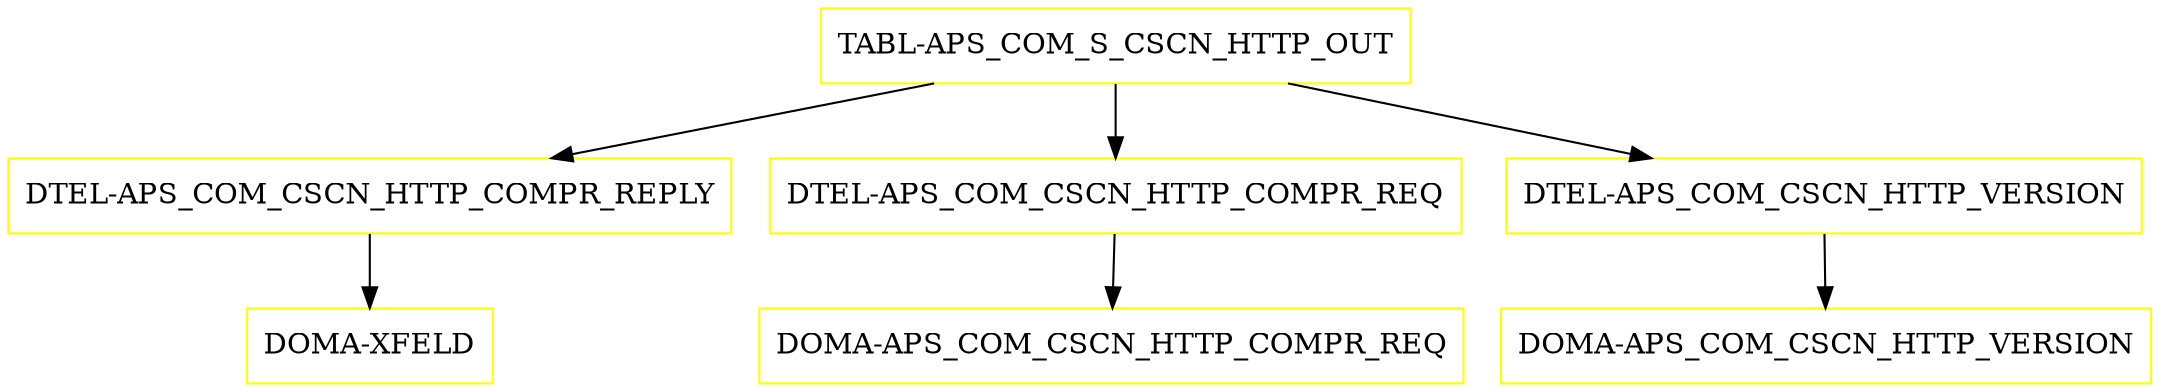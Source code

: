 digraph G {
  "TABL-APS_COM_S_CSCN_HTTP_OUT" [shape=box,color=yellow];
  "DTEL-APS_COM_CSCN_HTTP_COMPR_REPLY" [shape=box,color=yellow,URL="./DTEL_APS_COM_CSCN_HTTP_COMPR_REPLY.html"];
  "DOMA-XFELD" [shape=box,color=yellow,URL="./DOMA_XFELD.html"];
  "DTEL-APS_COM_CSCN_HTTP_COMPR_REQ" [shape=box,color=yellow,URL="./DTEL_APS_COM_CSCN_HTTP_COMPR_REQ.html"];
  "DOMA-APS_COM_CSCN_HTTP_COMPR_REQ" [shape=box,color=yellow,URL="./DOMA_APS_COM_CSCN_HTTP_COMPR_REQ.html"];
  "DTEL-APS_COM_CSCN_HTTP_VERSION" [shape=box,color=yellow,URL="./DTEL_APS_COM_CSCN_HTTP_VERSION.html"];
  "DOMA-APS_COM_CSCN_HTTP_VERSION" [shape=box,color=yellow,URL="./DOMA_APS_COM_CSCN_HTTP_VERSION.html"];
  "TABL-APS_COM_S_CSCN_HTTP_OUT" -> "DTEL-APS_COM_CSCN_HTTP_VERSION";
  "TABL-APS_COM_S_CSCN_HTTP_OUT" -> "DTEL-APS_COM_CSCN_HTTP_COMPR_REQ";
  "TABL-APS_COM_S_CSCN_HTTP_OUT" -> "DTEL-APS_COM_CSCN_HTTP_COMPR_REPLY";
  "DTEL-APS_COM_CSCN_HTTP_COMPR_REPLY" -> "DOMA-XFELD";
  "DTEL-APS_COM_CSCN_HTTP_COMPR_REQ" -> "DOMA-APS_COM_CSCN_HTTP_COMPR_REQ";
  "DTEL-APS_COM_CSCN_HTTP_VERSION" -> "DOMA-APS_COM_CSCN_HTTP_VERSION";
}
